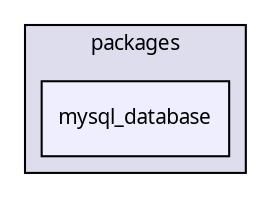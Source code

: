 digraph "packages/database/packages/mysql_database/" {
  compound=true
  node [ fontsize="10", fontname="FreeSans.ttf"];
  edge [ labelfontsize="10", labelfontname="FreeSans.ttf"];
  subgraph clusterdir_9e29d43dd7407de83abd117b75b27387 {
    graph [ bgcolor="#ddddee", pencolor="black", label="packages" fontname="FreeSans.ttf", fontsize="10", URL="dir_9e29d43dd7407de83abd117b75b27387.html"]
  dir_c887e2962dde3257abc84afc9456a8b8 [shape=box, label="mysql_database", style="filled", fillcolor="#eeeeff", pencolor="black", URL="dir_c887e2962dde3257abc84afc9456a8b8.html"];
  }
}
